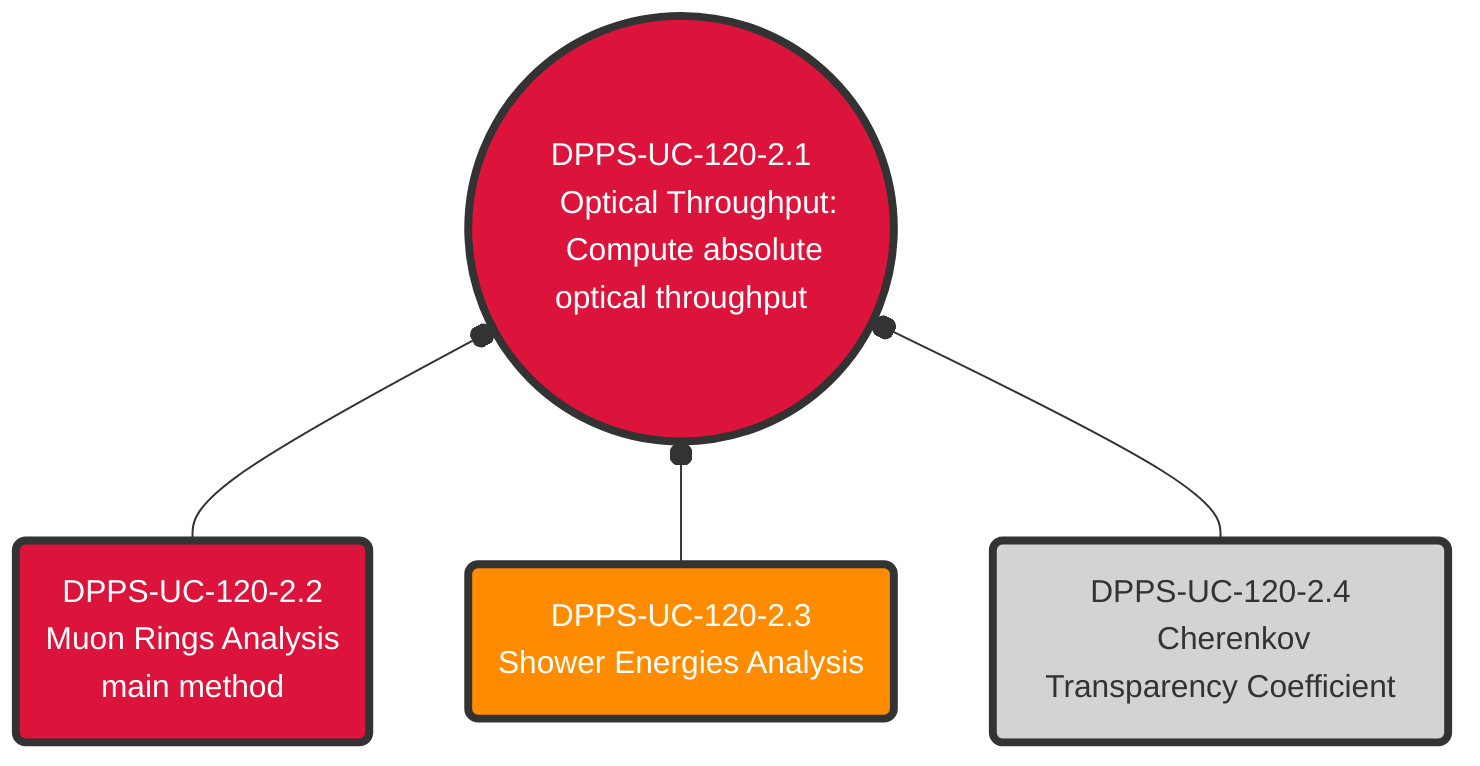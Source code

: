 flowchart BT
    2.1((DPPS-UC-120-2.1
    Optical Throughput:
    Compute absolute optical throughput)):::todo
    2.2(DPPS-UC-120-2.2
    Muon Rings Analysis
    main method):::todo
    2.3(DPPS-UC-120-2.3
    Shower Energies Analysis):::doing
    2.4(DPPS-UC-120-2.4
    Cherenkov Transparency Coefficient):::onhold

    2.2 & 2.3 & 2.4 --o 2.1

classDef todo fill:crimson,color:#fff
classDef doing fill:darkorange,color:#fff
classDef done fill:steelblue,color:#fff
classDef onhold fill:lightgrey
classDef default stroke:#333,stroke-width:4px;